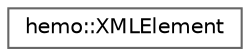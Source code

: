 digraph "Graphical Class Hierarchy"
{
 // LATEX_PDF_SIZE
  bgcolor="transparent";
  edge [fontname=Helvetica,fontsize=10,labelfontname=Helvetica,labelfontsize=10];
  node [fontname=Helvetica,fontsize=10,shape=box,height=0.2,width=0.4];
  rankdir="LR";
  Node0 [id="Node000000",label="hemo::XMLElement",height=0.2,width=0.4,color="grey40", fillcolor="white", style="filled",URL="$classhemo_1_1XMLElement.html",tooltip=" "];
}
